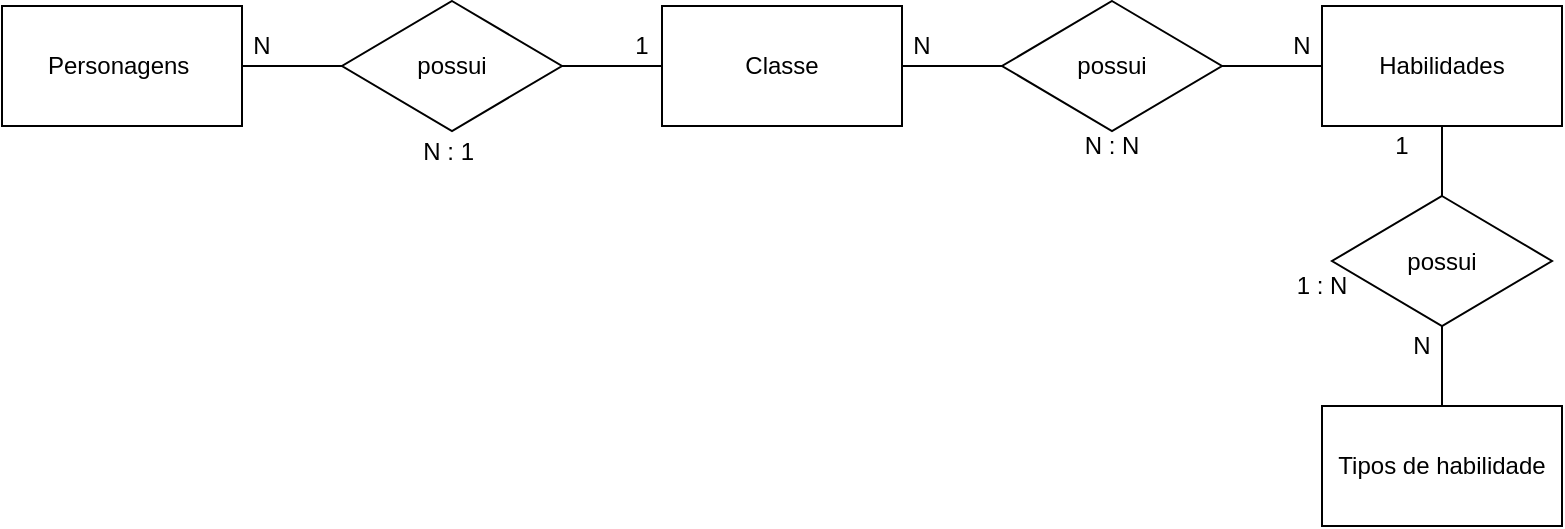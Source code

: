 <mxfile version="14.6.13" type="device" pages="2"><diagram id="6RwWTd_NNWUjjGQOQXo6" name="Conceitual"><mxGraphModel dx="852" dy="494" grid="1" gridSize="10" guides="1" tooltips="1" connect="1" arrows="1" fold="1" page="1" pageScale="1" pageWidth="827" pageHeight="1169" math="0" shadow="0"><root><mxCell id="0"/><mxCell id="1" parent="0"/><mxCell id="9tvu-bozmAquegITkrQ--4" style="edgeStyle=orthogonalEdgeStyle;rounded=0;orthogonalLoop=1;jettySize=auto;html=1;endArrow=none;endFill=0;" parent="1" source="9tvu-bozmAquegITkrQ--1" target="9tvu-bozmAquegITkrQ--2" edge="1"><mxGeometry relative="1" as="geometry"/></mxCell><mxCell id="9tvu-bozmAquegITkrQ--1" value="Personagens&amp;nbsp;" style="rounded=0;whiteSpace=wrap;html=1;" parent="1" vertex="1"><mxGeometry x="40" y="40" width="120" height="60" as="geometry"/></mxCell><mxCell id="9tvu-bozmAquegITkrQ--5" style="edgeStyle=orthogonalEdgeStyle;rounded=0;orthogonalLoop=1;jettySize=auto;html=1;entryX=0;entryY=0.5;entryDx=0;entryDy=0;endArrow=none;endFill=0;" parent="1" source="9tvu-bozmAquegITkrQ--2" target="9tvu-bozmAquegITkrQ--3" edge="1"><mxGeometry relative="1" as="geometry"/></mxCell><mxCell id="9tvu-bozmAquegITkrQ--2" value="possui" style="rhombus;whiteSpace=wrap;html=1;" parent="1" vertex="1"><mxGeometry x="210" y="37.5" width="110" height="65" as="geometry"/></mxCell><mxCell id="9tvu-bozmAquegITkrQ--3" value="Classe" style="rounded=0;whiteSpace=wrap;html=1;" parent="1" vertex="1"><mxGeometry x="370" y="40" width="120" height="60" as="geometry"/></mxCell><mxCell id="9tvu-bozmAquegITkrQ--12" style="edgeStyle=orthogonalEdgeStyle;rounded=0;orthogonalLoop=1;jettySize=auto;html=1;endArrow=none;endFill=0;" parent="1" source="9tvu-bozmAquegITkrQ--6" target="9tvu-bozmAquegITkrQ--11" edge="1"><mxGeometry relative="1" as="geometry"/></mxCell><mxCell id="9tvu-bozmAquegITkrQ--6" value="Habilidades" style="rounded=0;whiteSpace=wrap;html=1;" parent="1" vertex="1"><mxGeometry x="700" y="40" width="120" height="60" as="geometry"/></mxCell><mxCell id="9tvu-bozmAquegITkrQ--8" style="edgeStyle=orthogonalEdgeStyle;rounded=0;orthogonalLoop=1;jettySize=auto;html=1;endArrow=none;endFill=0;entryX=1;entryY=0.5;entryDx=0;entryDy=0;" parent="1" source="9tvu-bozmAquegITkrQ--7" target="9tvu-bozmAquegITkrQ--3" edge="1"><mxGeometry relative="1" as="geometry"><mxPoint x="500" y="70" as="targetPoint"/></mxGeometry></mxCell><mxCell id="9tvu-bozmAquegITkrQ--9" style="edgeStyle=orthogonalEdgeStyle;rounded=0;orthogonalLoop=1;jettySize=auto;html=1;endArrow=none;endFill=0;" parent="1" source="9tvu-bozmAquegITkrQ--7" target="9tvu-bozmAquegITkrQ--6" edge="1"><mxGeometry relative="1" as="geometry"/></mxCell><mxCell id="9tvu-bozmAquegITkrQ--7" value="possui" style="rhombus;whiteSpace=wrap;html=1;" parent="1" vertex="1"><mxGeometry x="540" y="37.5" width="110" height="65" as="geometry"/></mxCell><mxCell id="9tvu-bozmAquegITkrQ--10" value="Tipos de habilidade" style="rounded=0;whiteSpace=wrap;html=1;" parent="1" vertex="1"><mxGeometry x="700" y="240" width="120" height="60" as="geometry"/></mxCell><mxCell id="9tvu-bozmAquegITkrQ--13" style="edgeStyle=orthogonalEdgeStyle;rounded=0;orthogonalLoop=1;jettySize=auto;html=1;exitX=0.5;exitY=1;exitDx=0;exitDy=0;entryX=0.5;entryY=0;entryDx=0;entryDy=0;endArrow=none;endFill=0;" parent="1" source="9tvu-bozmAquegITkrQ--11" target="9tvu-bozmAquegITkrQ--10" edge="1"><mxGeometry relative="1" as="geometry"/></mxCell><mxCell id="9tvu-bozmAquegITkrQ--11" value="possui" style="rhombus;whiteSpace=wrap;html=1;" parent="1" vertex="1"><mxGeometry x="705" y="135" width="110" height="65" as="geometry"/></mxCell><mxCell id="9tvu-bozmAquegITkrQ--14" value="1" style="text;html=1;strokeColor=none;fillColor=none;align=center;verticalAlign=middle;whiteSpace=wrap;rounded=0;" parent="1" vertex="1"><mxGeometry x="720" y="100" width="40" height="20" as="geometry"/></mxCell><mxCell id="9tvu-bozmAquegITkrQ--17" value="N" style="text;html=1;strokeColor=none;fillColor=none;align=center;verticalAlign=middle;whiteSpace=wrap;rounded=0;" parent="1" vertex="1"><mxGeometry x="670" y="50" width="40" height="20" as="geometry"/></mxCell><mxCell id="9tvu-bozmAquegITkrQ--18" value="N : N" style="text;html=1;strokeColor=none;fillColor=none;align=center;verticalAlign=middle;whiteSpace=wrap;rounded=0;" parent="1" vertex="1"><mxGeometry x="575" y="100" width="40" height="20" as="geometry"/></mxCell><mxCell id="9tvu-bozmAquegITkrQ--24" value="1" style="text;html=1;strokeColor=none;fillColor=none;align=center;verticalAlign=middle;whiteSpace=wrap;rounded=0;" parent="1" vertex="1"><mxGeometry x="340" y="50" width="40" height="20" as="geometry"/></mxCell><mxCell id="9tvu-bozmAquegITkrQ--25" value="N : 1&amp;nbsp;" style="text;html=1;strokeColor=none;fillColor=none;align=center;verticalAlign=middle;whiteSpace=wrap;rounded=0;" parent="1" vertex="1"><mxGeometry x="245" y="102.5" width="40" height="20" as="geometry"/></mxCell><mxCell id="9tvu-bozmAquegITkrQ--26" value="N" style="text;html=1;strokeColor=none;fillColor=none;align=center;verticalAlign=middle;whiteSpace=wrap;rounded=0;" parent="1" vertex="1"><mxGeometry x="480" y="50" width="40" height="20" as="geometry"/></mxCell><mxCell id="9tvu-bozmAquegITkrQ--28" value="N" style="text;html=1;strokeColor=none;fillColor=none;align=center;verticalAlign=middle;whiteSpace=wrap;rounded=0;" parent="1" vertex="1"><mxGeometry x="730" y="200" width="40" height="20" as="geometry"/></mxCell><mxCell id="9tvu-bozmAquegITkrQ--29" value="1 : N" style="text;html=1;strokeColor=none;fillColor=none;align=center;verticalAlign=middle;whiteSpace=wrap;rounded=0;" parent="1" vertex="1"><mxGeometry x="680" y="170" width="40" height="20" as="geometry"/></mxCell><mxCell id="9tvu-bozmAquegITkrQ--30" value="N" style="text;html=1;strokeColor=none;fillColor=none;align=center;verticalAlign=middle;whiteSpace=wrap;rounded=0;" parent="1" vertex="1"><mxGeometry x="150" y="50" width="40" height="20" as="geometry"/></mxCell></root></mxGraphModel></diagram><diagram id="gmm2cNykL6KF34OUwrAM" name="Lógico"><mxGraphModel dx="1021" dy="600" grid="1" gridSize="10" guides="1" tooltips="1" connect="1" arrows="1" fold="1" page="1" pageScale="1" pageWidth="827" pageHeight="1169" math="0" shadow="0"><root><mxCell id="HGX8LNXKzGjbr8BKKvND-0"/><mxCell id="HGX8LNXKzGjbr8BKKvND-1" parent="HGX8LNXKzGjbr8BKKvND-0"/><mxCell id="eQfq8mYr50r98wfPPala-3" value="Personagem" style="shape=table;startSize=30;container=1;collapsible=1;childLayout=tableLayout;fixedRows=1;rowLines=0;fontStyle=1;align=center;resizeLast=1;" parent="HGX8LNXKzGjbr8BKKvND-1" vertex="1"><mxGeometry x="40" y="40" width="180" height="250" as="geometry"/></mxCell><mxCell id="eQfq8mYr50r98wfPPala-4" value="" style="shape=partialRectangle;collapsible=0;dropTarget=0;pointerEvents=0;fillColor=none;top=0;left=0;bottom=0;right=0;points=[[0,0.5],[1,0.5]];portConstraint=eastwest;" parent="eQfq8mYr50r98wfPPala-3" vertex="1"><mxGeometry y="30" width="180" height="30" as="geometry"/></mxCell><mxCell id="eQfq8mYr50r98wfPPala-5" value="PK" style="shape=partialRectangle;connectable=0;fillColor=none;top=0;left=0;bottom=0;right=0;fontStyle=1;overflow=hidden;" parent="eQfq8mYr50r98wfPPala-4" vertex="1"><mxGeometry width="60" height="30" as="geometry"/></mxCell><mxCell id="eQfq8mYr50r98wfPPala-6" value="idPersonagem" style="shape=partialRectangle;connectable=0;fillColor=none;top=0;left=0;bottom=0;right=0;align=left;spacingLeft=6;fontStyle=5;overflow=hidden;" parent="eQfq8mYr50r98wfPPala-4" vertex="1"><mxGeometry x="60" width="120" height="30" as="geometry"/></mxCell><mxCell id="eQfq8mYr50r98wfPPala-7" value="" style="shape=partialRectangle;collapsible=0;dropTarget=0;pointerEvents=0;fillColor=none;top=0;left=0;bottom=1;right=0;points=[[0,0.5],[1,0.5]];portConstraint=eastwest;" parent="eQfq8mYr50r98wfPPala-3" vertex="1"><mxGeometry y="60" width="180" height="30" as="geometry"/></mxCell><mxCell id="eQfq8mYr50r98wfPPala-8" value="FK" style="shape=partialRectangle;connectable=0;fillColor=none;top=0;left=0;bottom=0;right=0;fontStyle=1;overflow=hidden;" parent="eQfq8mYr50r98wfPPala-7" vertex="1"><mxGeometry width="60" height="30" as="geometry"/></mxCell><mxCell id="eQfq8mYr50r98wfPPala-9" value="idClasse" style="shape=partialRectangle;connectable=0;fillColor=none;top=0;left=0;bottom=0;right=0;align=left;spacingLeft=6;fontStyle=5;overflow=hidden;" parent="eQfq8mYr50r98wfPPala-7" vertex="1"><mxGeometry x="60" width="120" height="30" as="geometry"/></mxCell><mxCell id="eQfq8mYr50r98wfPPala-10" value="" style="shape=partialRectangle;collapsible=0;dropTarget=0;pointerEvents=0;fillColor=none;top=0;left=0;bottom=0;right=0;points=[[0,0.5],[1,0.5]];portConstraint=eastwest;" parent="eQfq8mYr50r98wfPPala-3" vertex="1"><mxGeometry y="90" width="180" height="30" as="geometry"/></mxCell><mxCell id="eQfq8mYr50r98wfPPala-11" value="" style="shape=partialRectangle;connectable=0;fillColor=none;top=0;left=0;bottom=0;right=0;editable=1;overflow=hidden;" parent="eQfq8mYr50r98wfPPala-10" vertex="1"><mxGeometry width="60" height="30" as="geometry"/></mxCell><mxCell id="eQfq8mYr50r98wfPPala-12" value="nome" style="shape=partialRectangle;connectable=0;fillColor=none;top=0;left=0;bottom=0;right=0;align=left;spacingLeft=6;overflow=hidden;" parent="eQfq8mYr50r98wfPPala-10" vertex="1"><mxGeometry x="60" width="120" height="30" as="geometry"/></mxCell><mxCell id="eQfq8mYr50r98wfPPala-16" value="" style="shape=partialRectangle;collapsible=0;dropTarget=0;pointerEvents=0;fillColor=none;top=0;left=0;bottom=0;right=0;points=[[0,0.5],[1,0.5]];portConstraint=eastwest;" parent="eQfq8mYr50r98wfPPala-3" vertex="1"><mxGeometry y="120" width="180" height="30" as="geometry"/></mxCell><mxCell id="eQfq8mYr50r98wfPPala-17" value="" style="shape=partialRectangle;connectable=0;fillColor=none;top=0;left=0;bottom=0;right=0;editable=1;overflow=hidden;" parent="eQfq8mYr50r98wfPPala-16" vertex="1"><mxGeometry width="60" height="30" as="geometry"/></mxCell><mxCell id="eQfq8mYr50r98wfPPala-18" value="capMana" style="shape=partialRectangle;connectable=0;fillColor=none;top=0;left=0;bottom=0;right=0;align=left;spacingLeft=6;overflow=hidden;" parent="eQfq8mYr50r98wfPPala-16" vertex="1"><mxGeometry x="60" width="120" height="30" as="geometry"/></mxCell><mxCell id="eQfq8mYr50r98wfPPala-19" value="" style="shape=partialRectangle;collapsible=0;dropTarget=0;pointerEvents=0;fillColor=none;top=0;left=0;bottom=0;right=0;points=[[0,0.5],[1,0.5]];portConstraint=eastwest;" parent="eQfq8mYr50r98wfPPala-3" vertex="1"><mxGeometry y="150" width="180" height="30" as="geometry"/></mxCell><mxCell id="eQfq8mYr50r98wfPPala-20" value="" style="shape=partialRectangle;connectable=0;fillColor=none;top=0;left=0;bottom=0;right=0;editable=1;overflow=hidden;" parent="eQfq8mYr50r98wfPPala-19" vertex="1"><mxGeometry width="60" height="30" as="geometry"/></mxCell><mxCell id="eQfq8mYr50r98wfPPala-21" value="capVida" style="shape=partialRectangle;connectable=0;fillColor=none;top=0;left=0;bottom=0;right=0;align=left;spacingLeft=6;overflow=hidden;" parent="eQfq8mYr50r98wfPPala-19" vertex="1"><mxGeometry x="60" width="120" height="30" as="geometry"/></mxCell><mxCell id="eQfq8mYr50r98wfPPala-13" value="" style="shape=partialRectangle;collapsible=0;dropTarget=0;pointerEvents=0;fillColor=none;top=0;left=0;bottom=0;right=0;points=[[0,0.5],[1,0.5]];portConstraint=eastwest;" parent="eQfq8mYr50r98wfPPala-3" vertex="1"><mxGeometry y="180" width="180" height="30" as="geometry"/></mxCell><mxCell id="eQfq8mYr50r98wfPPala-14" value="" style="shape=partialRectangle;connectable=0;fillColor=none;top=0;left=0;bottom=0;right=0;editable=1;overflow=hidden;" parent="eQfq8mYr50r98wfPPala-13" vertex="1"><mxGeometry width="60" height="30" as="geometry"/></mxCell><mxCell id="eQfq8mYr50r98wfPPala-15" value="dataAtt" style="shape=partialRectangle;connectable=0;fillColor=none;top=0;left=0;bottom=0;right=0;align=left;spacingLeft=6;overflow=hidden;" parent="eQfq8mYr50r98wfPPala-13" vertex="1"><mxGeometry x="60" width="120" height="30" as="geometry"/></mxCell><mxCell id="eQfq8mYr50r98wfPPala-22" value="" style="shape=partialRectangle;collapsible=0;dropTarget=0;pointerEvents=0;fillColor=none;top=0;left=0;bottom=0;right=0;points=[[0,0.5],[1,0.5]];portConstraint=eastwest;" parent="eQfq8mYr50r98wfPPala-3" vertex="1"><mxGeometry y="210" width="180" height="30" as="geometry"/></mxCell><mxCell id="eQfq8mYr50r98wfPPala-23" value="" style="shape=partialRectangle;connectable=0;fillColor=none;top=0;left=0;bottom=0;right=0;editable=1;overflow=hidden;" parent="eQfq8mYr50r98wfPPala-22" vertex="1"><mxGeometry width="60" height="30" as="geometry"/></mxCell><mxCell id="eQfq8mYr50r98wfPPala-24" value="dataCriacao" style="shape=partialRectangle;connectable=0;fillColor=none;top=0;left=0;bottom=0;right=0;align=left;spacingLeft=6;overflow=hidden;" parent="eQfq8mYr50r98wfPPala-22" vertex="1"><mxGeometry x="60" width="120" height="30" as="geometry"/></mxCell><mxCell id="eQfq8mYr50r98wfPPala-26" value="Classe" style="shape=table;startSize=30;container=1;collapsible=1;childLayout=tableLayout;fixedRows=1;rowLines=0;fontStyle=1;align=center;resizeLast=1;" parent="HGX8LNXKzGjbr8BKKvND-1" vertex="1"><mxGeometry x="270" y="40" width="180" height="100" as="geometry"/></mxCell><mxCell id="eQfq8mYr50r98wfPPala-27" value="" style="shape=partialRectangle;collapsible=0;dropTarget=0;pointerEvents=0;fillColor=none;top=0;left=0;bottom=1;right=0;points=[[0,0.5],[1,0.5]];portConstraint=eastwest;" parent="eQfq8mYr50r98wfPPala-26" vertex="1"><mxGeometry y="30" width="180" height="30" as="geometry"/></mxCell><mxCell id="eQfq8mYr50r98wfPPala-28" value="PK" style="shape=partialRectangle;connectable=0;fillColor=none;top=0;left=0;bottom=0;right=0;fontStyle=1;overflow=hidden;" parent="eQfq8mYr50r98wfPPala-27" vertex="1"><mxGeometry width="30" height="30" as="geometry"/></mxCell><mxCell id="eQfq8mYr50r98wfPPala-29" value="idClasse" style="shape=partialRectangle;connectable=0;fillColor=none;top=0;left=0;bottom=0;right=0;align=left;spacingLeft=6;fontStyle=5;overflow=hidden;" parent="eQfq8mYr50r98wfPPala-27" vertex="1"><mxGeometry x="30" width="150" height="30" as="geometry"/></mxCell><mxCell id="eQfq8mYr50r98wfPPala-30" value="" style="shape=partialRectangle;collapsible=0;dropTarget=0;pointerEvents=0;fillColor=none;top=0;left=0;bottom=0;right=0;points=[[0,0.5],[1,0.5]];portConstraint=eastwest;" parent="eQfq8mYr50r98wfPPala-26" vertex="1"><mxGeometry y="60" width="180" height="30" as="geometry"/></mxCell><mxCell id="eQfq8mYr50r98wfPPala-31" value="" style="shape=partialRectangle;connectable=0;fillColor=none;top=0;left=0;bottom=0;right=0;editable=1;overflow=hidden;" parent="eQfq8mYr50r98wfPPala-30" vertex="1"><mxGeometry width="30" height="30" as="geometry"/></mxCell><mxCell id="eQfq8mYr50r98wfPPala-32" value="nomeClasse" style="shape=partialRectangle;connectable=0;fillColor=none;top=0;left=0;bottom=0;right=0;align=left;spacingLeft=6;overflow=hidden;" parent="eQfq8mYr50r98wfPPala-30" vertex="1"><mxGeometry x="30" width="150" height="30" as="geometry"/></mxCell><mxCell id="eQfq8mYr50r98wfPPala-39" style="edgeStyle=orthogonalEdgeStyle;rounded=0;orthogonalLoop=1;jettySize=auto;html=1;entryX=0;entryY=0.5;entryDx=0;entryDy=0;startArrow=ERoneToMany;startFill=0;endArrow=none;endFill=0;" parent="HGX8LNXKzGjbr8BKKvND-1" source="eQfq8mYr50r98wfPPala-7" target="eQfq8mYr50r98wfPPala-27" edge="1"><mxGeometry relative="1" as="geometry"/></mxCell><mxCell id="eQfq8mYr50r98wfPPala-40" value="ClasseHabilidade" style="shape=table;startSize=30;container=1;collapsible=1;childLayout=tableLayout;fixedRows=1;rowLines=0;fontStyle=1;align=center;resizeLast=1;" parent="HGX8LNXKzGjbr8BKKvND-1" vertex="1"><mxGeometry x="270" y="170" width="180" height="115" as="geometry"/></mxCell><mxCell id="eQfq8mYr50r98wfPPala-41" value="" style="shape=partialRectangle;collapsible=0;dropTarget=0;pointerEvents=0;fillColor=none;top=0;left=0;bottom=1;right=0;points=[[0,0.5],[1,0.5]];portConstraint=eastwest;" parent="eQfq8mYr50r98wfPPala-40" vertex="1"><mxGeometry y="30" width="180" height="25" as="geometry"/></mxCell><mxCell id="eQfq8mYr50r98wfPPala-42" value="PK" style="shape=partialRectangle;connectable=0;fillColor=none;top=0;left=0;bottom=0;right=0;fontStyle=1;overflow=hidden;" parent="eQfq8mYr50r98wfPPala-41" vertex="1"><mxGeometry width="30" height="25" as="geometry"/></mxCell><mxCell id="eQfq8mYr50r98wfPPala-43" value="idClasseHabilidade" style="shape=partialRectangle;connectable=0;fillColor=none;top=0;left=0;bottom=0;right=0;align=left;spacingLeft=6;fontStyle=5;overflow=hidden;" parent="eQfq8mYr50r98wfPPala-41" vertex="1"><mxGeometry x="30" width="150" height="25" as="geometry"/></mxCell><mxCell id="eQfq8mYr50r98wfPPala-53" value="" style="shape=partialRectangle;collapsible=0;dropTarget=0;pointerEvents=0;fillColor=none;top=0;left=0;bottom=1;right=0;points=[[0,0.5],[1,0.5]];portConstraint=eastwest;" parent="eQfq8mYr50r98wfPPala-40" vertex="1"><mxGeometry y="55" width="180" height="30" as="geometry"/></mxCell><mxCell id="eQfq8mYr50r98wfPPala-54" value="FK" style="shape=partialRectangle;connectable=0;fillColor=none;top=0;left=0;bottom=0;right=0;fontStyle=1;overflow=hidden;" parent="eQfq8mYr50r98wfPPala-53" vertex="1"><mxGeometry width="30" height="30" as="geometry"/></mxCell><mxCell id="eQfq8mYr50r98wfPPala-55" value="idClasse" style="shape=partialRectangle;connectable=0;fillColor=none;top=0;left=0;bottom=0;right=0;align=left;spacingLeft=6;fontStyle=5;overflow=hidden;" parent="eQfq8mYr50r98wfPPala-53" vertex="1"><mxGeometry x="30" width="150" height="30" as="geometry"/></mxCell><mxCell id="5BCmuxseh471uaqh3p9z-17" value="Habilidade" style="shape=table;startSize=30;container=1;collapsible=1;childLayout=tableLayout;fixedRows=1;rowLines=0;fontStyle=1;align=center;resizeLast=1;" vertex="1" parent="HGX8LNXKzGjbr8BKKvND-1"><mxGeometry x="270" y="300" width="180" height="125" as="geometry"/></mxCell><mxCell id="5BCmuxseh471uaqh3p9z-18" value="" style="shape=partialRectangle;collapsible=0;dropTarget=0;pointerEvents=0;fillColor=none;top=0;left=0;bottom=1;right=0;points=[[0,0.5],[1,0.5]];portConstraint=eastwest;" vertex="1" parent="5BCmuxseh471uaqh3p9z-17"><mxGeometry y="30" width="180" height="25" as="geometry"/></mxCell><mxCell id="5BCmuxseh471uaqh3p9z-19" value="PK" style="shape=partialRectangle;connectable=0;fillColor=none;top=0;left=0;bottom=0;right=0;fontStyle=1;overflow=hidden;" vertex="1" parent="5BCmuxseh471uaqh3p9z-18"><mxGeometry width="30" height="25" as="geometry"/></mxCell><mxCell id="5BCmuxseh471uaqh3p9z-20" value="idHabilidade" style="shape=partialRectangle;connectable=0;fillColor=none;top=0;left=0;bottom=0;right=0;align=left;spacingLeft=6;fontStyle=5;overflow=hidden;" vertex="1" parent="5BCmuxseh471uaqh3p9z-18"><mxGeometry x="30" width="150" height="25" as="geometry"/></mxCell><mxCell id="5BCmuxseh471uaqh3p9z-24" value="" style="shape=partialRectangle;collapsible=0;dropTarget=0;pointerEvents=0;fillColor=none;top=0;left=0;bottom=1;right=0;points=[[0,0.5],[1,0.5]];portConstraint=eastwest;" vertex="1" parent="5BCmuxseh471uaqh3p9z-17"><mxGeometry y="55" width="180" height="30" as="geometry"/></mxCell><mxCell id="5BCmuxseh471uaqh3p9z-25" value="FK" style="shape=partialRectangle;connectable=0;fillColor=none;top=0;left=0;bottom=0;right=0;fontStyle=1;overflow=hidden;" vertex="1" parent="5BCmuxseh471uaqh3p9z-24"><mxGeometry width="30" height="30" as="geometry"/></mxCell><mxCell id="5BCmuxseh471uaqh3p9z-26" value="idTipoHabilidade" style="shape=partialRectangle;connectable=0;fillColor=none;top=0;left=0;bottom=0;right=0;align=left;spacingLeft=6;fontStyle=5;overflow=hidden;" vertex="1" parent="5BCmuxseh471uaqh3p9z-24"><mxGeometry x="30" width="150" height="30" as="geometry"/></mxCell><mxCell id="5BCmuxseh471uaqh3p9z-27" value="" style="shape=partialRectangle;collapsible=0;dropTarget=0;pointerEvents=0;fillColor=none;top=0;left=0;bottom=0;right=0;points=[[0,0.5],[1,0.5]];portConstraint=eastwest;" vertex="1" parent="5BCmuxseh471uaqh3p9z-17"><mxGeometry y="85" width="180" height="30" as="geometry"/></mxCell><mxCell id="5BCmuxseh471uaqh3p9z-28" value="" style="shape=partialRectangle;connectable=0;fillColor=none;top=0;left=0;bottom=0;right=0;editable=1;overflow=hidden;" vertex="1" parent="5BCmuxseh471uaqh3p9z-27"><mxGeometry width="30" height="30" as="geometry"/></mxCell><mxCell id="5BCmuxseh471uaqh3p9z-29" value="nomeHabilidade" style="shape=partialRectangle;connectable=0;fillColor=none;top=0;left=0;bottom=0;right=0;align=left;spacingLeft=6;overflow=hidden;" vertex="1" parent="5BCmuxseh471uaqh3p9z-27"><mxGeometry x="30" width="150" height="30" as="geometry"/></mxCell><mxCell id="5BCmuxseh471uaqh3p9z-34" value="&lt;span style=&quot;color: rgba(0 , 0 , 0 , 0) ; font-family: monospace ; font-size: 0px&quot;&gt;%3CmxGraphModel%3E%3Croot%3E%3CmxCell%20id%3D%220%22%2F%3E%3CmxCell%20id%3D%221%22%20parent%3D%220%22%2F%3E%3CmxCell%20id%3D%222%22%20value%3D%22%22%20style%3D%22shape%3DpartialRectangle%3Bcollapsible%3D0%3BdropTarget%3D0%3BpointerEvents%3D0%3BfillColor%3Dnone%3Btop%3D0%3Bleft%3D0%3Bbottom%3D1%3Bright%3D0%3Bpoints%3D%5B%5B0%2C0.5%5D%2C%5B1%2C0.5%5D%5D%3BportConstraint%3Deastwest%3B%22%20vertex%3D%221%22%20parent%3D%221%22%3E%3CmxGeometry%20x%3D%22560%22%20y%3D%22180%22%20width%3D%22180%22%20height%3D%2230%22%20as%3D%22geometry%22%2F%3E%3C%2FmxCell%3E%3CmxCell%20id%3D%223%22%20value%3D%22FK%22%20style%3D%22shape%3DpartialRectangle%3Bconnectable%3D0%3BfillColor%3Dnone%3Btop%3D0%3Bleft%3D0%3Bbottom%3D0%3Bright%3D0%3BfontStyle%3D1%3Boverflow%3Dhidden%3B%22%20vertex%3D%221%22%20parent%3D%222%22%3E%3CmxGeometry%20width%3D%2230%22%20height%3D%2230%22%20as%3D%22geometry%22%2F%3E%3C%2FmxCell%3E%3CmxCell%20id%3D%224%22%20value%3D%22idHabilidade%22%20style%3D%22shape%3DpartialRectangle%3Bconnectable%3D0%3BfillColor%3Dnone%3Btop%3D0%3Bleft%3D0%3Bbottom%3D0%3Bright%3D0%3Balign%3Dleft%3BspacingLeft%3D6%3BfontStyle%3D5%3Boverflow%3Dhidden%3B%22%20vertex%3D%221%22%20parent%3D%222%22%3E%3CmxGeometry%20x%3D%2230%22%20width%3D%22150%22%20height%3D%2230%22%20as%3D%22geometry%22%2F%3E%3C%2FmxCell%3E%3C%2Froot%3E%3C%2FmxGraphModel%3E&lt;/span&gt;&lt;span style=&quot;color: rgba(0 , 0 , 0 , 0) ; font-family: monospace ; font-size: 0px&quot;&gt;%3CmxGraphModel%3E%3Croot%3E%3CmxCell%20id%3D%220%22%2F%3E%3CmxCell%20id%3D%221%22%20parent%3D%220%22%2F%3E%3CmxCell%20id%3D%222%22%20value%3D%22%22%20style%3D%22shape%3DpartialRectangle%3Bcollapsible%3D0%3BdropTarget%3D0%3BpointerEvents%3D0%3BfillColor%3Dnone%3Btop%3D0%3Bleft%3D0%3Bbottom%3D1%3Bright%3D0%3Bpoints%3D%5B%5B0%2C0.5%5D%2C%5B1%2C0.5%5D%5D%3BportConstraint%3Deastwest%3B%22%20vertex%3D%221%22%20parent%3D%221%22%3E%3CmxGeometry%20x%3D%22560%22%20y%3D%22180%22%20width%3D%22180%22%20height%3D%2230%22%20as%3D%22geometry%22%2F%3E%3C%2FmxCell%3E%3CmxCell%20id%3D%223%22%20value%3D%22FK%22%20style%3D%22shape%3DpartialRectangle%3Bconnectable%3D0%3BfillColor%3Dnone%3Btop%3D0%3Bleft%3D0%3Bbottom%3D0%3Bright%3D0%3BfontStyle%3D1%3Boverflow%3Dhidden%3B%22%20vertex%3D%221%22%20parent%3D%222%22%3E%3CmxGeometry%20width%3D%2230%22%20height%3D%2230%22%20as%3D%22geometry%22%2F%3E%3C%2FmxCell%3E%3CmxCell%20id%3D%224%22%20value%3D%22idHabilidade%22%20style%3D%22shape%3DpartialRectangle%3Bconnectable%3D0%3BfillColor%3Dnone%3Btop%3D0%3Bleft%3D0%3Bbottom%3D0%3Bright%3D0%3Balign%3Dleft%3BspacingLeft%3D6%3BfontStyle%3D5%3Boverflow%3Dhidden%3B%22%20vertex%3D%221%22%20parent%3D%222%22%3E%3CmxGeometry%20x%3D%2230%22%20width%3D%22150%22%20height%3D%2230%22%20as%3D%22geometry%22%2F%3E%3C%2FmxCell%3E%3C%2Froot%3E%3C%2FmxGraphModel%3E&lt;/span&gt;" style="text;html=1;align=center;verticalAlign=middle;resizable=0;points=[];autosize=1;strokeColor=none;" vertex="1" parent="HGX8LNXKzGjbr8BKKvND-1"><mxGeometry x="600" y="220" width="20" height="20" as="geometry"/></mxCell><mxCell id="5BCmuxseh471uaqh3p9z-35" value="" style="shape=partialRectangle;collapsible=0;dropTarget=0;pointerEvents=0;fillColor=none;top=0;left=0;bottom=1;right=0;points=[[0,0.5],[1,0.5]];portConstraint=eastwest;strokeColor=none;" vertex="1" parent="HGX8LNXKzGjbr8BKKvND-1"><mxGeometry x="270" y="260" width="180" height="30" as="geometry"/></mxCell><mxCell id="5BCmuxseh471uaqh3p9z-36" value="FK" style="shape=partialRectangle;connectable=0;fillColor=none;top=0;left=0;bottom=0;right=0;fontStyle=1;overflow=hidden;" vertex="1" parent="5BCmuxseh471uaqh3p9z-35"><mxGeometry width="30" height="30" as="geometry"/></mxCell><mxCell id="5BCmuxseh471uaqh3p9z-37" value="idHabilidade" style="shape=partialRectangle;connectable=0;fillColor=none;top=0;left=0;bottom=0;right=0;align=left;spacingLeft=6;fontStyle=5;overflow=hidden;" vertex="1" parent="5BCmuxseh471uaqh3p9z-35"><mxGeometry x="30" width="150" height="30" as="geometry"/></mxCell><mxCell id="5BCmuxseh471uaqh3p9z-38" value="TipoHabilidade" style="shape=table;startSize=30;container=1;collapsible=1;childLayout=tableLayout;fixedRows=1;rowLines=0;fontStyle=1;align=center;resizeLast=1;" vertex="1" parent="HGX8LNXKzGjbr8BKKvND-1"><mxGeometry x="40" y="330" width="180" height="95" as="geometry"/></mxCell><mxCell id="5BCmuxseh471uaqh3p9z-39" value="" style="shape=partialRectangle;collapsible=0;dropTarget=0;pointerEvents=0;fillColor=none;top=0;left=0;bottom=1;right=0;points=[[0,0.5],[1,0.5]];portConstraint=eastwest;" vertex="1" parent="5BCmuxseh471uaqh3p9z-38"><mxGeometry y="30" width="180" height="25" as="geometry"/></mxCell><mxCell id="5BCmuxseh471uaqh3p9z-40" value="PK" style="shape=partialRectangle;connectable=0;fillColor=none;top=0;left=0;bottom=0;right=0;fontStyle=1;overflow=hidden;" vertex="1" parent="5BCmuxseh471uaqh3p9z-39"><mxGeometry width="30" height="25" as="geometry"/></mxCell><mxCell id="5BCmuxseh471uaqh3p9z-41" value="idTipoHabilidade" style="shape=partialRectangle;connectable=0;fillColor=none;top=0;left=0;bottom=0;right=0;align=left;spacingLeft=6;fontStyle=5;overflow=hidden;" vertex="1" parent="5BCmuxseh471uaqh3p9z-39"><mxGeometry x="30" width="150" height="25" as="geometry"/></mxCell><mxCell id="5BCmuxseh471uaqh3p9z-45" value="" style="shape=partialRectangle;collapsible=0;dropTarget=0;pointerEvents=0;fillColor=none;top=0;left=0;bottom=0;right=0;points=[[0,0.5],[1,0.5]];portConstraint=eastwest;" vertex="1" parent="5BCmuxseh471uaqh3p9z-38"><mxGeometry y="55" width="180" height="30" as="geometry"/></mxCell><mxCell id="5BCmuxseh471uaqh3p9z-46" value="" style="shape=partialRectangle;connectable=0;fillColor=none;top=0;left=0;bottom=0;right=0;editable=1;overflow=hidden;" vertex="1" parent="5BCmuxseh471uaqh3p9z-45"><mxGeometry width="30" height="30" as="geometry"/></mxCell><mxCell id="5BCmuxseh471uaqh3p9z-47" value="nomeTipoHabilidade" style="shape=partialRectangle;connectable=0;fillColor=none;top=0;left=0;bottom=0;right=0;align=left;spacingLeft=6;overflow=hidden;" vertex="1" parent="5BCmuxseh471uaqh3p9z-45"><mxGeometry x="30" width="150" height="30" as="geometry"/></mxCell><mxCell id="5BCmuxseh471uaqh3p9z-49" value="" style="edgeStyle=entityRelationEdgeStyle;fontSize=12;html=1;endArrow=ERoneToMany;" edge="1" parent="HGX8LNXKzGjbr8BKKvND-1" source="eQfq8mYr50r98wfPPala-27" target="eQfq8mYr50r98wfPPala-53"><mxGeometry width="100" height="100" relative="1" as="geometry"><mxPoint x="480" y="200" as="sourcePoint"/><mxPoint x="500" y="150" as="targetPoint"/></mxGeometry></mxCell><mxCell id="5BCmuxseh471uaqh3p9z-50" value="" style="edgeStyle=entityRelationEdgeStyle;fontSize=12;html=1;endArrow=ERoneToMany;entryX=1;entryY=0.5;entryDx=0;entryDy=0;" edge="1" parent="HGX8LNXKzGjbr8BKKvND-1" source="5BCmuxseh471uaqh3p9z-18" target="5BCmuxseh471uaqh3p9z-35"><mxGeometry width="100" height="100" relative="1" as="geometry"><mxPoint x="650" y="250" as="sourcePoint"/><mxPoint x="690" y="190" as="targetPoint"/></mxGeometry></mxCell><mxCell id="5BCmuxseh471uaqh3p9z-51" value="" style="edgeStyle=entityRelationEdgeStyle;fontSize=12;html=1;endArrow=ERoneToMany;" edge="1" parent="HGX8LNXKzGjbr8BKKvND-1" source="5BCmuxseh471uaqh3p9z-39" target="5BCmuxseh471uaqh3p9z-24"><mxGeometry width="100" height="100" relative="1" as="geometry"><mxPoint x="760" y="260" as="sourcePoint"/><mxPoint x="860" y="160" as="targetPoint"/></mxGeometry></mxCell></root></mxGraphModel></diagram></mxfile>